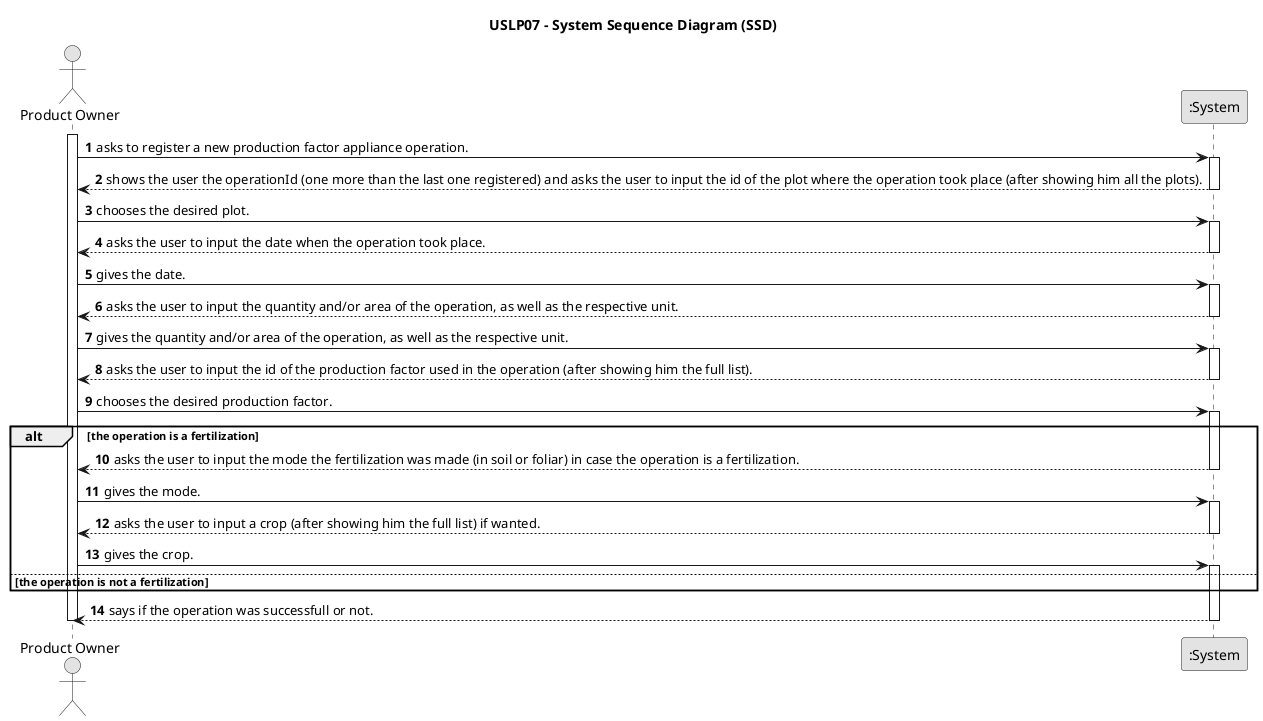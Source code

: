 @startuml
skinparam monochrome true
skinparam packageStyle rectangle
skinparam shadowing false

title USLP07 - System Sequence Diagram (SSD)

autonumber

actor "Product Owner" as ProductOwner
participant ":System" as System

activate ProductOwner

    ProductOwner -> System: asks to register a new production factor appliance operation.
    activate System

        System --> ProductOwner: shows the user the operationId (one more than the last one registered) and asks the user to input the id of the plot where the operation took place (after showing him all the plots).
    deactivate System

    ProductOwner -> System: chooses the desired plot.
    activate System

        System --> ProductOwner: asks the user to input the date when the operation took place.
    deactivate System

    ProductOwner -> System: gives the date.
    activate System

        System --> ProductOwner: asks the user to input the quantity and/or area of the operation, as well as the respective unit.
    deactivate System

    ProductOwner -> System: gives the quantity and/or area of the operation, as well as the respective unit.
    activate System

        System --> ProductOwner: asks the user to input the id of the production factor used in the operation (after showing him the full list).
    deactivate System

    ProductOwner -> System: chooses the desired production factor.
    activate System

    alt the operation is a fertilization
            System --> ProductOwner: asks the user to input the mode the fertilization was made (in soil or foliar) in case the operation is a fertilization.
        deactivate System

        ProductOwner -> System: gives the mode.
        activate System

            System --> ProductOwner: asks the user to input a crop (after showing him the full list) if wanted.
        deactivate System

        ProductOwner -> System: gives the crop.
        activate System

    else the operation is not a fertilization

    end

        System --> ProductOwner: says if the operation was successfull or not.
    deactivate System

deactivate ProductOwner

@enduml
